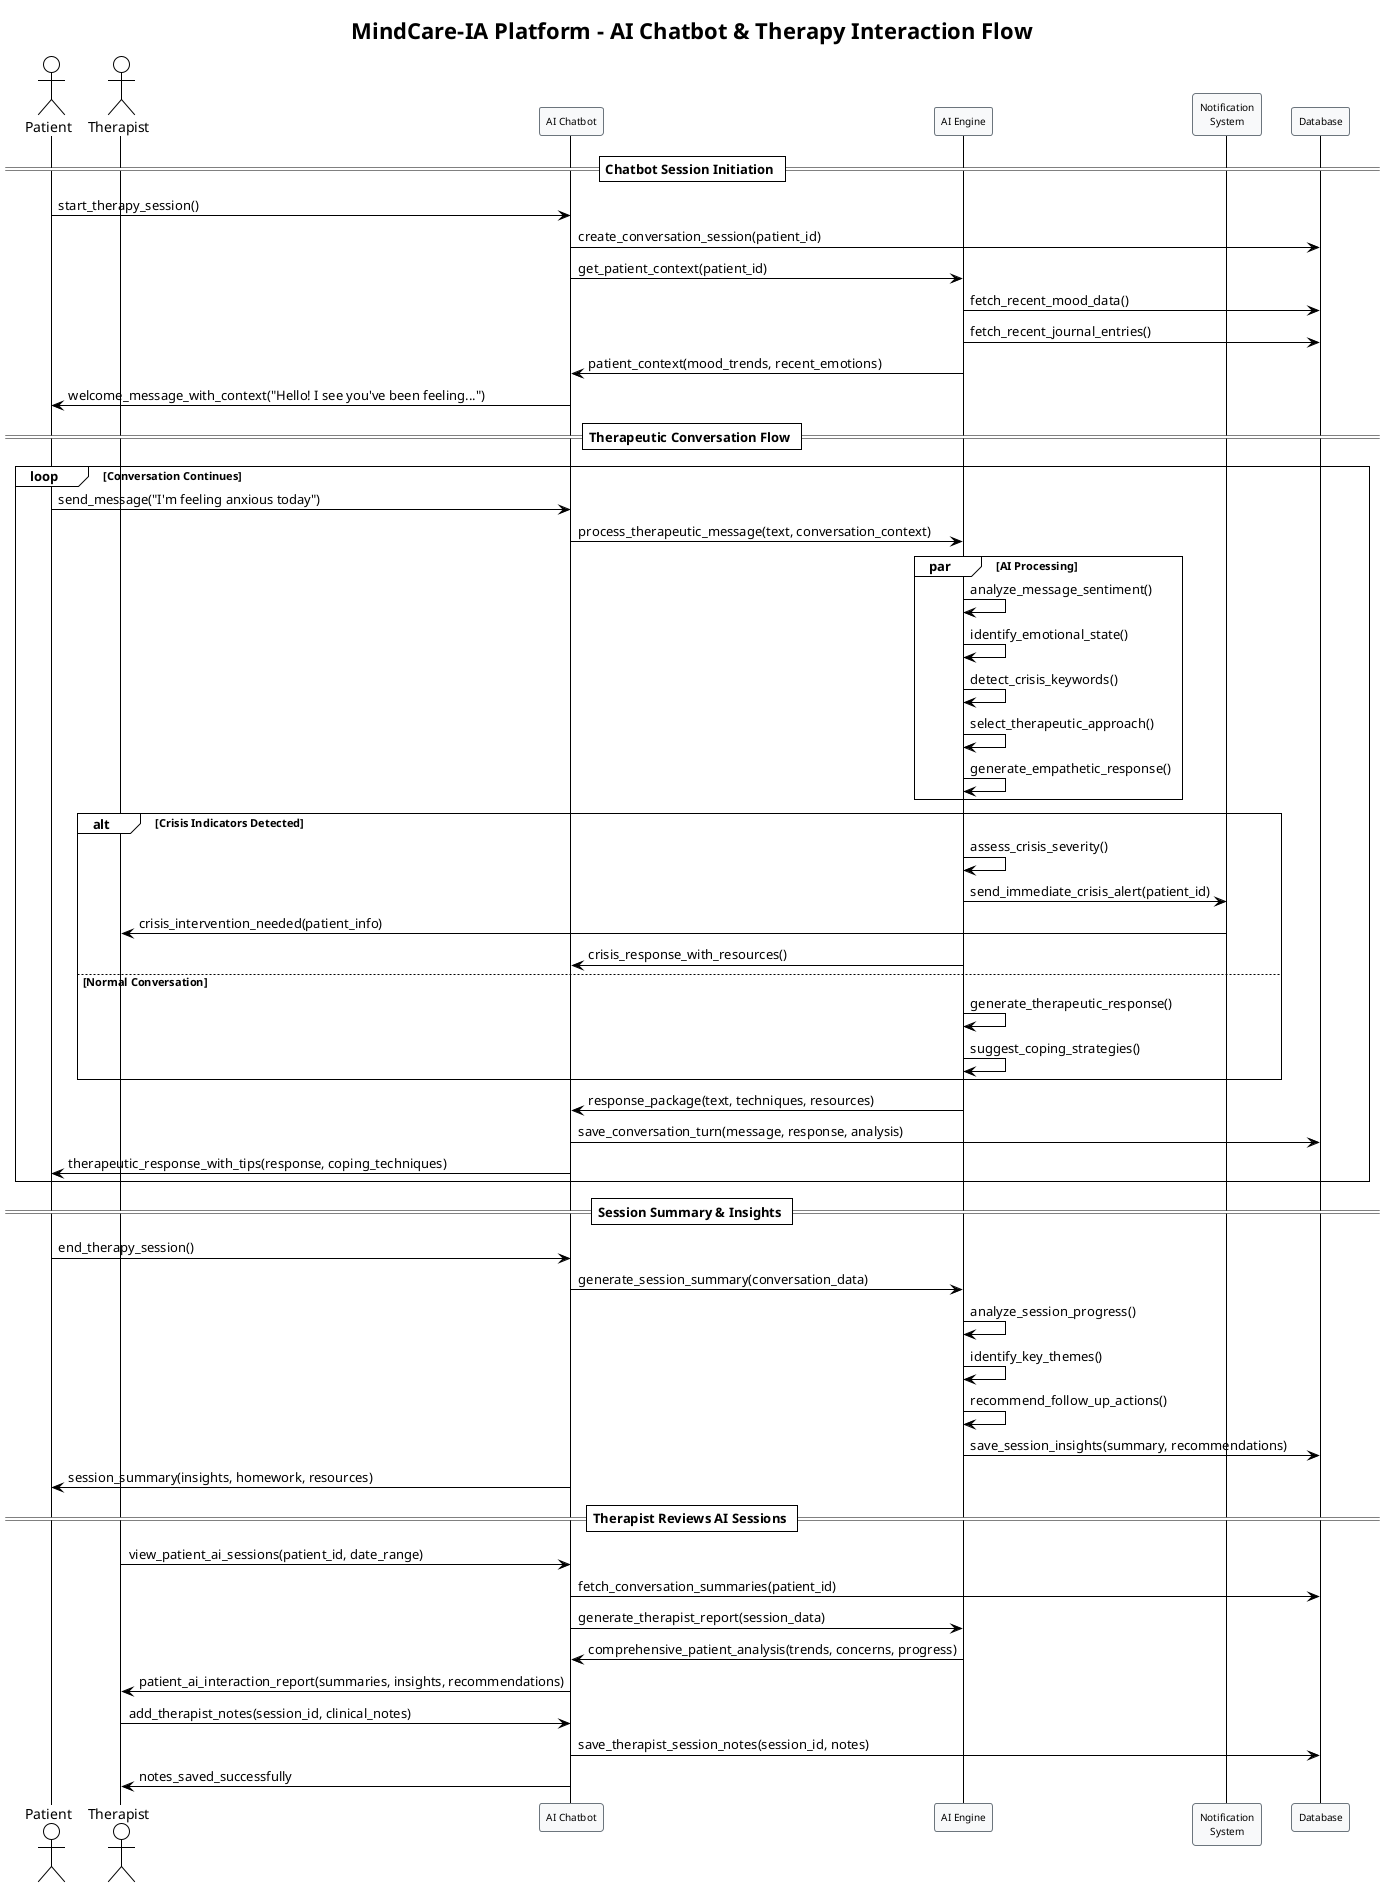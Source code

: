 @startuml MindCare-IA_Chatbot_Therapy_Flow
!theme plain
skinparam participant {
    BackgroundColor #F8F9FA
    BorderColor #6C757D
    FontName "Arial"
    FontSize 10
}

title MindCare-IA Platform - AI Chatbot & Therapy Interaction Flow

actor Patient as P
actor Therapist as T
participant "AI Chatbot" as Chatbot
participant "AI Engine" as AI
participant "Notification\nSystem" as Notif
participant "Database" as DB

== Chatbot Session Initiation ==

P -> Chatbot: start_therapy_session()
Chatbot -> DB: create_conversation_session(patient_id)
Chatbot -> AI: get_patient_context(patient_id)
AI -> DB: fetch_recent_mood_data()
AI -> DB: fetch_recent_journal_entries()
AI -> Chatbot: patient_context(mood_trends, recent_emotions)
Chatbot -> P: welcome_message_with_context("Hello! I see you've been feeling...")

== Therapeutic Conversation Flow ==

loop Conversation Continues
    P -> Chatbot: send_message("I'm feeling anxious today")
    Chatbot -> AI: process_therapeutic_message(text, conversation_context)
    
    par AI Processing
        AI -> AI: analyze_message_sentiment()
        AI -> AI: identify_emotional_state()
        AI -> AI: detect_crisis_keywords()
        AI -> AI: select_therapeutic_approach()
        AI -> AI: generate_empathetic_response()
    end
    
    alt Crisis Indicators Detected
        AI -> AI: assess_crisis_severity()
        AI -> Notif: send_immediate_crisis_alert(patient_id)
        Notif -> T: crisis_intervention_needed(patient_info)
        AI -> Chatbot: crisis_response_with_resources()
    else Normal Conversation
        AI -> AI: generate_therapeutic_response()
        AI -> AI: suggest_coping_strategies()
    end
    
    AI -> Chatbot: response_package(text, techniques, resources)
    Chatbot -> DB: save_conversation_turn(message, response, analysis)
    Chatbot -> P: therapeutic_response_with_tips(response, coping_techniques)
end

== Session Summary & Insights ==

P -> Chatbot: end_therapy_session()
Chatbot -> AI: generate_session_summary(conversation_data)
AI -> AI: analyze_session_progress()
AI -> AI: identify_key_themes()
AI -> AI: recommend_follow_up_actions()
AI -> DB: save_session_insights(summary, recommendations)
Chatbot -> P: session_summary(insights, homework, resources)

== Therapist Reviews AI Sessions ==

T -> Chatbot: view_patient_ai_sessions(patient_id, date_range)
Chatbot -> DB: fetch_conversation_summaries(patient_id)
Chatbot -> AI: generate_therapist_report(session_data)
AI -> Chatbot: comprehensive_patient_analysis(trends, concerns, progress)
Chatbot -> T: patient_ai_interaction_report(summaries, insights, recommendations)

T -> Chatbot: add_therapist_notes(session_id, clinical_notes)
Chatbot -> DB: save_therapist_session_notes(session_id, notes)
Chatbot -> T: notes_saved_successfully

@enduml
